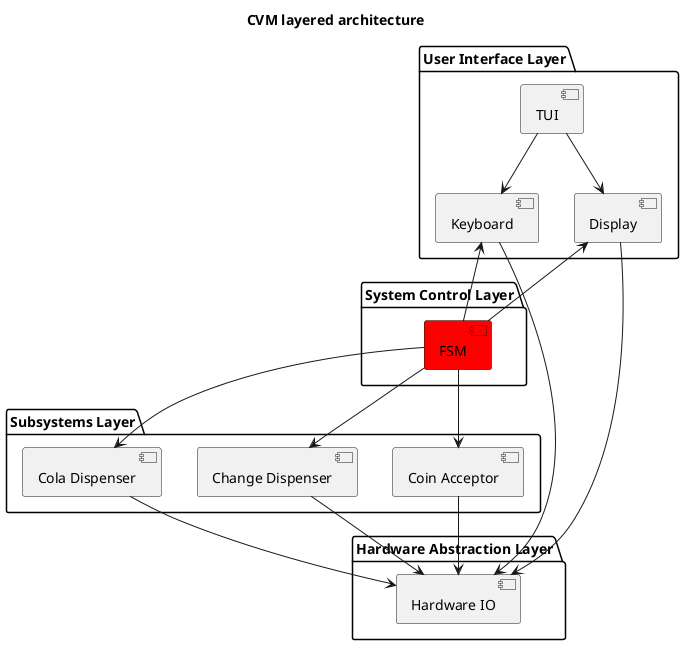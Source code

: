@startuml

title CVM layered architecture

package "User Interface Layer" {
    [Display]
    [Keyboard]
    [TUI]
}

package "System Control Layer" {
    [FSM] #red
}

package "Subsystems Layer" {
    [Cola Dispenser]
    [Coin Acceptor]
    [Change Dispenser]
}

package "Hardware Abstraction Layer" {
    [Hardware IO]
}

[FSM] -down-> [Coin Acceptor]
[FSM] -down-> [Cola Dispenser]
[FSM] -down-> [Change Dispenser]
[FSM] -up-> [Display]
[FSM] -up-> [Keyboard]
[Coin Acceptor] --> [Hardware IO]
[Cola Dispenser] --> [Hardware IO]
[Change Dispenser] --> [Hardware IO]
[TUI] -down-> [Keyboard]
[TUI] -down-> [Display]
[Display] --> [Hardware IO]
[Keyboard] --> [Hardware IO]

@enduml
